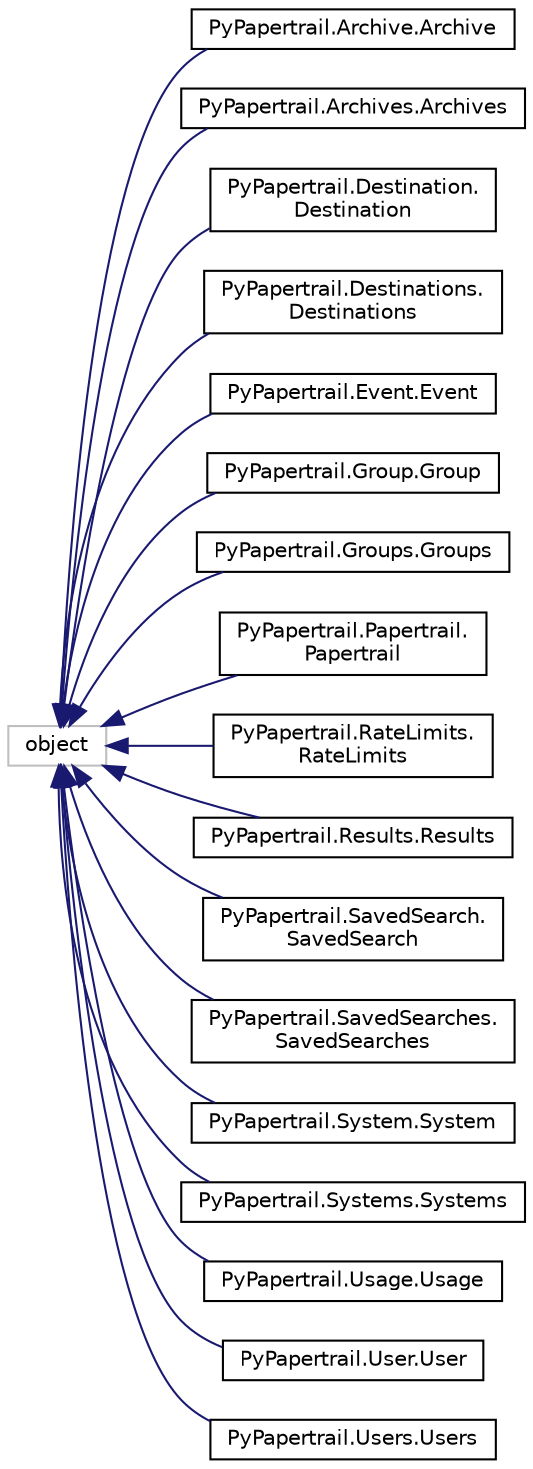 digraph "Graphical Class Hierarchy"
{
 // LATEX_PDF_SIZE
  edge [fontname="Helvetica",fontsize="10",labelfontname="Helvetica",labelfontsize="10"];
  node [fontname="Helvetica",fontsize="10",shape=record];
  rankdir="LR";
  Node22 [label="object",height=0.2,width=0.4,color="grey75", fillcolor="white", style="filled",tooltip=" "];
  Node22 -> Node0 [dir="back",color="midnightblue",fontsize="10",style="solid",fontname="Helvetica"];
  Node0 [label="PyPapertrail.Archive.Archive",height=0.2,width=0.4,color="black", fillcolor="white", style="filled",URL="$classPyPapertrail_1_1Archive_1_1Archive.html",tooltip=" "];
  Node22 -> Node24 [dir="back",color="midnightblue",fontsize="10",style="solid",fontname="Helvetica"];
  Node24 [label="PyPapertrail.Archives.Archives",height=0.2,width=0.4,color="black", fillcolor="white", style="filled",URL="$classPyPapertrail_1_1Archives_1_1Archives.html",tooltip=" "];
  Node22 -> Node25 [dir="back",color="midnightblue",fontsize="10",style="solid",fontname="Helvetica"];
  Node25 [label="PyPapertrail.Destination.\lDestination",height=0.2,width=0.4,color="black", fillcolor="white", style="filled",URL="$classPyPapertrail_1_1Destination_1_1Destination.html",tooltip=" "];
  Node22 -> Node26 [dir="back",color="midnightblue",fontsize="10",style="solid",fontname="Helvetica"];
  Node26 [label="PyPapertrail.Destinations.\lDestinations",height=0.2,width=0.4,color="black", fillcolor="white", style="filled",URL="$classPyPapertrail_1_1Destinations_1_1Destinations.html",tooltip=" "];
  Node22 -> Node27 [dir="back",color="midnightblue",fontsize="10",style="solid",fontname="Helvetica"];
  Node27 [label="PyPapertrail.Event.Event",height=0.2,width=0.4,color="black", fillcolor="white", style="filled",URL="$classPyPapertrail_1_1Event_1_1Event.html",tooltip=" "];
  Node22 -> Node28 [dir="back",color="midnightblue",fontsize="10",style="solid",fontname="Helvetica"];
  Node28 [label="PyPapertrail.Group.Group",height=0.2,width=0.4,color="black", fillcolor="white", style="filled",URL="$classPyPapertrail_1_1Group_1_1Group.html",tooltip=" "];
  Node22 -> Node29 [dir="back",color="midnightblue",fontsize="10",style="solid",fontname="Helvetica"];
  Node29 [label="PyPapertrail.Groups.Groups",height=0.2,width=0.4,color="black", fillcolor="white", style="filled",URL="$classPyPapertrail_1_1Groups_1_1Groups.html",tooltip=" "];
  Node22 -> Node30 [dir="back",color="midnightblue",fontsize="10",style="solid",fontname="Helvetica"];
  Node30 [label="PyPapertrail.Papertrail.\lPapertrail",height=0.2,width=0.4,color="black", fillcolor="white", style="filled",URL="$classPyPapertrail_1_1Papertrail_1_1Papertrail.html",tooltip=" "];
  Node22 -> Node31 [dir="back",color="midnightblue",fontsize="10",style="solid",fontname="Helvetica"];
  Node31 [label="PyPapertrail.RateLimits.\lRateLimits",height=0.2,width=0.4,color="black", fillcolor="white", style="filled",URL="$classPyPapertrail_1_1RateLimits_1_1RateLimits.html",tooltip=" "];
  Node22 -> Node32 [dir="back",color="midnightblue",fontsize="10",style="solid",fontname="Helvetica"];
  Node32 [label="PyPapertrail.Results.Results",height=0.2,width=0.4,color="black", fillcolor="white", style="filled",URL="$classPyPapertrail_1_1Results_1_1Results.html",tooltip=" "];
  Node22 -> Node33 [dir="back",color="midnightblue",fontsize="10",style="solid",fontname="Helvetica"];
  Node33 [label="PyPapertrail.SavedSearch.\lSavedSearch",height=0.2,width=0.4,color="black", fillcolor="white", style="filled",URL="$classPyPapertrail_1_1SavedSearch_1_1SavedSearch.html",tooltip=" "];
  Node22 -> Node34 [dir="back",color="midnightblue",fontsize="10",style="solid",fontname="Helvetica"];
  Node34 [label="PyPapertrail.SavedSearches.\lSavedSearches",height=0.2,width=0.4,color="black", fillcolor="white", style="filled",URL="$classPyPapertrail_1_1SavedSearches_1_1SavedSearches.html",tooltip=" "];
  Node22 -> Node35 [dir="back",color="midnightblue",fontsize="10",style="solid",fontname="Helvetica"];
  Node35 [label="PyPapertrail.System.System",height=0.2,width=0.4,color="black", fillcolor="white", style="filled",URL="$classPyPapertrail_1_1System_1_1System.html",tooltip=" "];
  Node22 -> Node36 [dir="back",color="midnightblue",fontsize="10",style="solid",fontname="Helvetica"];
  Node36 [label="PyPapertrail.Systems.Systems",height=0.2,width=0.4,color="black", fillcolor="white", style="filled",URL="$classPyPapertrail_1_1Systems_1_1Systems.html",tooltip=" "];
  Node22 -> Node37 [dir="back",color="midnightblue",fontsize="10",style="solid",fontname="Helvetica"];
  Node37 [label="PyPapertrail.Usage.Usage",height=0.2,width=0.4,color="black", fillcolor="white", style="filled",URL="$classPyPapertrail_1_1Usage_1_1Usage.html",tooltip=" "];
  Node22 -> Node38 [dir="back",color="midnightblue",fontsize="10",style="solid",fontname="Helvetica"];
  Node38 [label="PyPapertrail.User.User",height=0.2,width=0.4,color="black", fillcolor="white", style="filled",URL="$classPyPapertrail_1_1User_1_1User.html",tooltip=" "];
  Node22 -> Node39 [dir="back",color="midnightblue",fontsize="10",style="solid",fontname="Helvetica"];
  Node39 [label="PyPapertrail.Users.Users",height=0.2,width=0.4,color="black", fillcolor="white", style="filled",URL="$classPyPapertrail_1_1Users_1_1Users.html",tooltip=" "];
}
